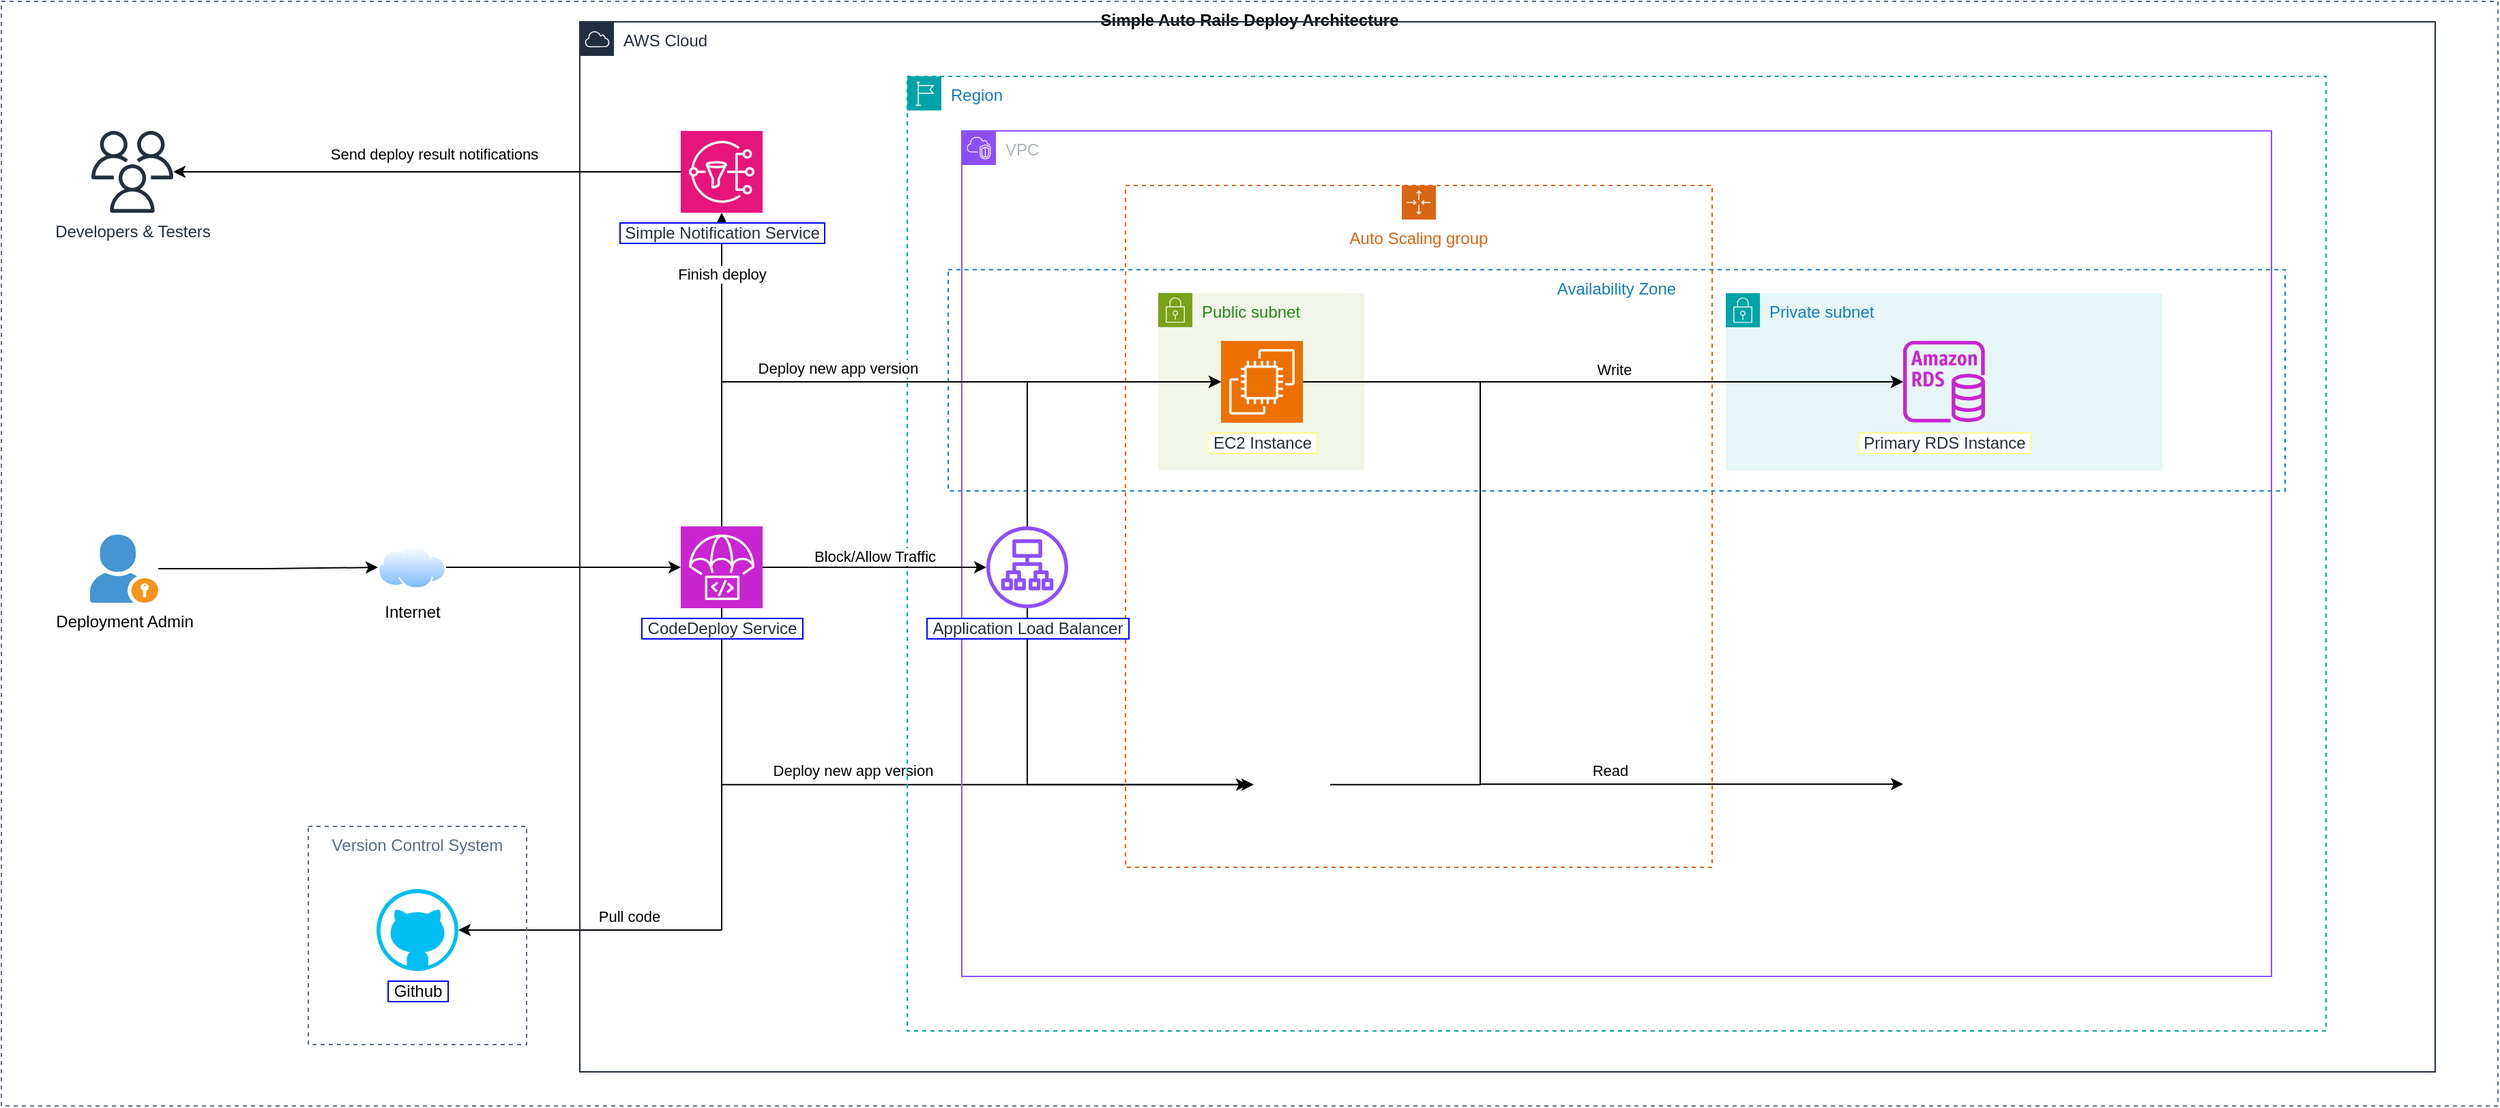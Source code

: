 <mxfile version="24.7.6">
  <diagram id="Ht1M8jgEwFfnCIfOTk4-" name="Page-1">
    <mxGraphModel dx="2195" dy="651" grid="1" gridSize="10" guides="1" tooltips="1" connect="1" arrows="1" fold="1" page="1" pageScale="1" pageWidth="1169" pageHeight="827" math="0" shadow="0">
      <root>
        <mxCell id="0" />
        <mxCell id="1" parent="0" />
        <mxCell id="4xlNcZmjdb_tapX20zbH-116" value="&lt;span style=&quot;color: rgb(0, 0, 0);&quot;&gt;Simple Auto Rails Deploy Architecture&lt;/span&gt;" style="fillColor=none;strokeColor=#5A6C86;dashed=1;verticalAlign=top;fontStyle=1;fontColor=#5A6C86;whiteSpace=wrap;html=1;labelBackgroundColor=default;" parent="1" vertex="1">
          <mxGeometry x="-584" y="25" width="1830" height="810" as="geometry" />
        </mxCell>
        <mxCell id="4xlNcZmjdb_tapX20zbH-81" style="edgeStyle=orthogonalEdgeStyle;rounded=0;orthogonalLoop=1;jettySize=auto;html=1;entryX=0;entryY=0.5;entryDx=0;entryDy=0;entryPerimeter=0;" parent="1" source="4xlNcZmjdb_tapX20zbH-61" edge="1">
          <mxGeometry relative="1" as="geometry">
            <mxPoint x="334" y="599.41" as="targetPoint" />
            <Array as="points">
              <mxPoint x="168" y="599" />
            </Array>
          </mxGeometry>
        </mxCell>
        <mxCell id="4xlNcZmjdb_tapX20zbH-118" style="edgeStyle=orthogonalEdgeStyle;rounded=0;orthogonalLoop=1;jettySize=auto;html=1;entryX=1;entryY=0.5;entryDx=0;entryDy=0;entryPerimeter=0;" parent="1" source="4xlNcZmjdb_tapX20zbH-84" target="4xlNcZmjdb_tapX20zbH-87" edge="1">
          <mxGeometry relative="1" as="geometry">
            <Array as="points">
              <mxPoint x="-56" y="706" />
            </Array>
          </mxGeometry>
        </mxCell>
        <mxCell id="WqXbRYlZZeFIAOz6uCfA-7" value="Pull code" style="edgeLabel;html=1;align=center;verticalAlign=bottom;resizable=0;points=[];labelPosition=center;verticalLabelPosition=top;" vertex="1" connectable="0" parent="4xlNcZmjdb_tapX20zbH-118">
          <mxGeometry x="0.482" y="-2" relative="1" as="geometry">
            <mxPoint x="14" as="offset" />
          </mxGeometry>
        </mxCell>
        <mxCell id="4xlNcZmjdb_tapX20zbH-97" style="edgeStyle=orthogonalEdgeStyle;rounded=0;orthogonalLoop=1;jettySize=auto;html=1;entryX=0;entryY=0.5;entryDx=0;entryDy=0;entryPerimeter=0;" parent="1" source="4xlNcZmjdb_tapX20zbH-84" edge="1">
          <mxGeometry relative="1" as="geometry">
            <Array as="points">
              <mxPoint x="-56" y="599" />
            </Array>
            <mxPoint x="330" y="599.41" as="targetPoint" />
          </mxGeometry>
        </mxCell>
        <mxCell id="4xlNcZmjdb_tapX20zbH-98" value="Deploy new app version" style="edgeLabel;html=1;align=center;verticalAlign=bottom;resizable=0;points=[];labelPosition=center;verticalLabelPosition=top;" parent="4xlNcZmjdb_tapX20zbH-97" vertex="1" connectable="0">
          <mxGeometry x="-0.08" y="2" relative="1" as="geometry">
            <mxPoint x="-12" as="offset" />
          </mxGeometry>
        </mxCell>
        <mxCell id="4xlNcZmjdb_tapX20zbH-21" value="Private subnet" style="points=[[0,0],[0.25,0],[0.5,0],[0.75,0],[1,0],[1,0.25],[1,0.5],[1,0.75],[1,1],[0.75,1],[0.5,1],[0.25,1],[0,1],[0,0.75],[0,0.5],[0,0.25]];outlineConnect=0;gradientColor=none;html=1;whiteSpace=wrap;fontSize=12;fontStyle=0;container=0;pointerEvents=0;collapsible=0;recursiveResize=0;shape=mxgraph.aws4.group;grIcon=mxgraph.aws4.group_security_group;grStroke=0;strokeColor=#00A4A6;fillColor=#E6F6F7;verticalAlign=top;align=left;spacingLeft=30;fontColor=#147EBA;dashed=0;" parent="1" vertex="1">
          <mxGeometry x="680" y="239" width="320" height="130" as="geometry" />
        </mxCell>
        <mxCell id="4xlNcZmjdb_tapX20zbH-6" value="AWS Cloud" style="points=[[0,0],[0.25,0],[0.5,0],[0.75,0],[1,0],[1,0.25],[1,0.5],[1,0.75],[1,1],[0.75,1],[0.5,1],[0.25,1],[0,1],[0,0.75],[0,0.5],[0,0.25]];outlineConnect=0;gradientColor=none;html=1;whiteSpace=wrap;fontSize=12;fontStyle=0;container=0;pointerEvents=0;collapsible=0;recursiveResize=0;shape=mxgraph.aws4.group;grIcon=mxgraph.aws4.group_aws_cloud;strokeColor=#232F3E;fillColor=none;verticalAlign=top;align=left;spacingLeft=30;fontColor=#232F3E;dashed=0;" parent="1" vertex="1">
          <mxGeometry x="-160" y="40" width="1360" height="770" as="geometry" />
        </mxCell>
        <mxCell id="4xlNcZmjdb_tapX20zbH-9" value="VPC" style="points=[[0,0],[0.25,0],[0.5,0],[0.75,0],[1,0],[1,0.25],[1,0.5],[1,0.75],[1,1],[0.75,1],[0.5,1],[0.25,1],[0,1],[0,0.75],[0,0.5],[0,0.25]];outlineConnect=0;gradientColor=none;html=1;whiteSpace=wrap;fontSize=12;fontStyle=0;container=0;pointerEvents=0;collapsible=0;recursiveResize=0;shape=mxgraph.aws4.group;grIcon=mxgraph.aws4.group_vpc2;strokeColor=#8C4FFF;fillColor=none;verticalAlign=top;align=left;spacingLeft=30;fontColor=#AAB7B8;dashed=0;" parent="1" vertex="1">
          <mxGeometry x="120" y="120" width="960" height="620" as="geometry" />
        </mxCell>
        <mxCell id="4xlNcZmjdb_tapX20zbH-8" value="Region" style="points=[[0,0],[0.25,0],[0.5,0],[0.75,0],[1,0],[1,0.25],[1,0.5],[1,0.75],[1,1],[0.75,1],[0.5,1],[0.25,1],[0,1],[0,0.75],[0,0.5],[0,0.25]];outlineConnect=0;gradientColor=none;html=1;whiteSpace=wrap;fontSize=12;fontStyle=0;container=0;pointerEvents=0;collapsible=0;recursiveResize=0;shape=mxgraph.aws4.group;grIcon=mxgraph.aws4.group_region;strokeColor=#00A4A6;fillColor=none;verticalAlign=top;align=left;spacingLeft=30;fontColor=#147EBA;dashed=1;" parent="1" vertex="1">
          <mxGeometry x="80" y="80" width="1040" height="700" as="geometry" />
        </mxCell>
        <mxCell id="4xlNcZmjdb_tapX20zbH-46" value="Auto Scaling group" style="points=[[0,0],[0.25,0],[0.5,0],[0.75,0],[1,0],[1,0.25],[1,0.5],[1,0.75],[1,1],[0.75,1],[0.5,1],[0.25,1],[0,1],[0,0.75],[0,0.5],[0,0.25]];outlineConnect=0;gradientColor=none;html=1;whiteSpace=wrap;fontSize=12;fontStyle=0;container=0;pointerEvents=0;collapsible=0;recursiveResize=0;shape=mxgraph.aws4.groupCenter;grIcon=mxgraph.aws4.group_auto_scaling_group;grStroke=1;strokeColor=#D86613;fillColor=none;verticalAlign=top;align=center;fontColor=#D86613;dashed=1;spacingTop=25;" parent="1" vertex="1">
          <mxGeometry x="240" y="160" width="430" height="500" as="geometry" />
        </mxCell>
        <mxCell id="4xlNcZmjdb_tapX20zbH-10" value="Availability Zone" style="fillColor=none;strokeColor=#147EBA;dashed=1;verticalAlign=top;fontStyle=0;fontColor=#147EBA;whiteSpace=wrap;html=1;container=0;" parent="1" vertex="1">
          <mxGeometry x="110" y="221.75" width="980" height="162.25" as="geometry" />
        </mxCell>
        <mxCell id="4xlNcZmjdb_tapX20zbH-16" value="Public subnet" style="points=[[0,0],[0.25,0],[0.5,0],[0.75,0],[1,0],[1,0.25],[1,0.5],[1,0.75],[1,1],[0.75,1],[0.5,1],[0.25,1],[0,1],[0,0.75],[0,0.5],[0,0.25]];outlineConnect=0;gradientColor=none;html=1;whiteSpace=wrap;fontSize=12;fontStyle=0;container=0;pointerEvents=0;collapsible=0;recursiveResize=0;shape=mxgraph.aws4.group;grIcon=mxgraph.aws4.group_security_group;grStroke=0;strokeColor=#7AA116;fillColor=#F2F6E8;verticalAlign=top;align=left;spacingLeft=30;fontColor=#248814;dashed=0;aspect=fixed;" parent="1" vertex="1">
          <mxGeometry x="264" y="238.88" width="151" height="130" as="geometry" />
        </mxCell>
        <mxCell id="4xlNcZmjdb_tapX20zbH-65" style="edgeStyle=orthogonalEdgeStyle;rounded=0;orthogonalLoop=1;jettySize=auto;html=1;exitX=1;exitY=0.5;exitDx=0;exitDy=0;exitPerimeter=0;" parent="1" source="4xlNcZmjdb_tapX20zbH-27" target="4xlNcZmjdb_tapX20zbH-29" edge="1">
          <mxGeometry relative="1" as="geometry" />
        </mxCell>
        <mxCell id="4xlNcZmjdb_tapX20zbH-76" style="edgeStyle=orthogonalEdgeStyle;rounded=0;orthogonalLoop=1;jettySize=auto;html=1;exitX=1;exitY=0.5;exitDx=0;exitDy=0;exitPerimeter=0;" parent="1" source="4xlNcZmjdb_tapX20zbH-27" edge="1">
          <mxGeometry relative="1" as="geometry">
            <Array as="points">
              <mxPoint x="500" y="304" />
              <mxPoint x="500" y="599" />
            </Array>
            <mxPoint x="810" y="599" as="targetPoint" />
          </mxGeometry>
        </mxCell>
        <mxCell id="WqXbRYlZZeFIAOz6uCfA-4" value="Read" style="edgeLabel;html=1;align=center;verticalAlign=bottom;resizable=0;points=[];labelPosition=center;verticalLabelPosition=top;" vertex="1" connectable="0" parent="4xlNcZmjdb_tapX20zbH-76">
          <mxGeometry x="0.413" y="2" relative="1" as="geometry">
            <mxPoint as="offset" />
          </mxGeometry>
        </mxCell>
        <mxCell id="4xlNcZmjdb_tapX20zbH-27" value="&amp;nbsp;EC2 Instance&amp;nbsp;" style="sketch=0;points=[[0,0,0],[0.25,0,0],[0.5,0,0],[0.75,0,0],[1,0,0],[0,1,0],[0.25,1,0],[0.5,1,0],[0.75,1,0],[1,1,0],[0,0.25,0],[0,0.5,0],[0,0.75,0],[1,0.25,0],[1,0.5,0],[1,0.75,0]];outlineConnect=0;fontColor=#232F3E;fillColor=#ED7100;strokeColor=#ffffff;dashed=0;verticalLabelPosition=bottom;verticalAlign=top;align=center;html=1;fontSize=12;fontStyle=0;aspect=fixed;shape=mxgraph.aws4.resourceIcon;resIcon=mxgraph.aws4.ec2;labelBorderColor=#FFFF88;labelBackgroundColor=default;" parent="1" vertex="1">
          <mxGeometry x="310" y="274" width="60" height="60" as="geometry" />
        </mxCell>
        <mxCell id="4xlNcZmjdb_tapX20zbH-29" value="&amp;nbsp;Primary RDS Instance&amp;nbsp;" style="sketch=0;outlineConnect=0;fontColor=#232F3E;gradientColor=none;fillColor=#C925D1;strokeColor=none;dashed=0;verticalLabelPosition=bottom;verticalAlign=top;align=center;html=1;fontSize=12;fontStyle=0;aspect=fixed;pointerEvents=1;shape=mxgraph.aws4.rds_instance;labelBorderColor=#FFFF88;labelBackgroundColor=default;" parent="1" vertex="1">
          <mxGeometry x="810" y="273.88" width="60" height="60" as="geometry" />
        </mxCell>
        <mxCell id="4xlNcZmjdb_tapX20zbH-61" value="&amp;nbsp;Application Load Balancer&amp;nbsp;" style="sketch=0;outlineConnect=0;fontColor=#232F3E;gradientColor=none;fillColor=#8C4FFF;strokeColor=none;dashed=0;verticalLabelPosition=bottom;verticalAlign=top;align=center;html=1;fontSize=12;fontStyle=0;aspect=fixed;pointerEvents=1;shape=mxgraph.aws4.application_load_balancer;labelBackgroundColor=default;labelBorderColor=#0000FF;" parent="1" vertex="1">
          <mxGeometry x="138" y="410" width="60" height="60" as="geometry" />
        </mxCell>
        <mxCell id="4xlNcZmjdb_tapX20zbH-75" style="edgeStyle=orthogonalEdgeStyle;rounded=0;orthogonalLoop=1;jettySize=auto;html=1;exitX=1;exitY=0.5;exitDx=0;exitDy=0;exitPerimeter=0;" parent="1" target="4xlNcZmjdb_tapX20zbH-29" edge="1">
          <mxGeometry relative="1" as="geometry">
            <Array as="points">
              <mxPoint x="500" y="599" />
              <mxPoint x="500" y="304" />
            </Array>
            <mxPoint x="390" y="599.41" as="sourcePoint" />
          </mxGeometry>
        </mxCell>
        <mxCell id="WqXbRYlZZeFIAOz6uCfA-3" value="Write" style="edgeLabel;html=1;align=center;verticalAlign=bottom;resizable=0;points=[];labelPosition=center;verticalLabelPosition=top;" vertex="1" connectable="0" parent="4xlNcZmjdb_tapX20zbH-75">
          <mxGeometry x="0.438" y="1" relative="1" as="geometry">
            <mxPoint x="-11" as="offset" />
          </mxGeometry>
        </mxCell>
        <mxCell id="4xlNcZmjdb_tapX20zbH-85" style="edgeStyle=orthogonalEdgeStyle;rounded=0;orthogonalLoop=1;jettySize=auto;html=1;labelPosition=center;verticalLabelPosition=top;align=center;verticalAlign=bottom;" parent="1" source="4xlNcZmjdb_tapX20zbH-84" target="4xlNcZmjdb_tapX20zbH-61" edge="1">
          <mxGeometry relative="1" as="geometry" />
        </mxCell>
        <mxCell id="4xlNcZmjdb_tapX20zbH-94" value="Block/Allow Traffic" style="edgeLabel;html=1;align=center;verticalAlign=bottom;resizable=0;points=[];labelPosition=center;verticalLabelPosition=top;" parent="4xlNcZmjdb_tapX20zbH-85" vertex="1" connectable="0">
          <mxGeometry relative="1" as="geometry">
            <mxPoint as="offset" />
          </mxGeometry>
        </mxCell>
        <mxCell id="4xlNcZmjdb_tapX20zbH-104" style="edgeStyle=orthogonalEdgeStyle;rounded=0;orthogonalLoop=1;jettySize=auto;html=1;" parent="1" source="4xlNcZmjdb_tapX20zbH-84" target="4xlNcZmjdb_tapX20zbH-103" edge="1">
          <mxGeometry relative="1" as="geometry" />
        </mxCell>
        <mxCell id="4xlNcZmjdb_tapX20zbH-105" value="Finish deploy" style="edgeLabel;html=1;align=center;verticalAlign=middle;resizable=0;points=[];" parent="4xlNcZmjdb_tapX20zbH-104" vertex="1" connectable="0">
          <mxGeometry x="0.609" relative="1" as="geometry">
            <mxPoint as="offset" />
          </mxGeometry>
        </mxCell>
        <mxCell id="4xlNcZmjdb_tapX20zbH-84" value="&amp;nbsp;CodeDeploy Service&amp;nbsp;" style="sketch=0;points=[[0,0,0],[0.25,0,0],[0.5,0,0],[0.75,0,0],[1,0,0],[0,1,0],[0.25,1,0],[0.5,1,0],[0.75,1,0],[1,1,0],[0,0.25,0],[0,0.5,0],[0,0.75,0],[1,0.25,0],[1,0.5,0],[1,0.75,0]];outlineConnect=0;fontColor=#232F3E;fillColor=#C925D1;strokeColor=#ffffff;dashed=0;verticalLabelPosition=bottom;verticalAlign=top;align=center;html=1;fontSize=12;fontStyle=0;aspect=fixed;shape=mxgraph.aws4.resourceIcon;resIcon=mxgraph.aws4.codedeploy;labelBackgroundColor=default;labelBorderColor=#0000FF;" parent="1" vertex="1">
          <mxGeometry x="-86" y="410" width="60" height="60" as="geometry" />
        </mxCell>
        <mxCell id="4xlNcZmjdb_tapX20zbH-86" value="Version Control System" style="fillColor=none;strokeColor=#5A6C86;dashed=1;verticalAlign=top;fontStyle=0;fontColor=#5A6C86;whiteSpace=wrap;html=1;" parent="1" vertex="1">
          <mxGeometry x="-359" y="630" width="160" height="160" as="geometry" />
        </mxCell>
        <mxCell id="4xlNcZmjdb_tapX20zbH-87" value="&amp;nbsp;Github&amp;nbsp;" style="verticalLabelPosition=bottom;html=1;verticalAlign=top;align=center;strokeColor=none;fillColor=#00BEF2;shape=mxgraph.azure.github_code;pointerEvents=1;aspect=fixed;labelBackgroundColor=default;labelBorderColor=#0000FF;" parent="1" vertex="1">
          <mxGeometry x="-309" y="676" width="60" height="60" as="geometry" />
        </mxCell>
        <mxCell id="WqXbRYlZZeFIAOz6uCfA-2" style="edgeStyle=orthogonalEdgeStyle;rounded=0;orthogonalLoop=1;jettySize=auto;html=1;" edge="1" parent="1" source="4xlNcZmjdb_tapX20zbH-90" target="4xlNcZmjdb_tapX20zbH-91">
          <mxGeometry relative="1" as="geometry" />
        </mxCell>
        <mxCell id="4xlNcZmjdb_tapX20zbH-90" value="&amp;nbsp;Deployment Admin&amp;nbsp;" style="shadow=0;dashed=0;html=1;strokeColor=none;fillColor=#4495D1;labelPosition=center;verticalLabelPosition=bottom;verticalAlign=top;align=center;outlineConnect=0;shape=mxgraph.veeam.portal_admin;aspect=fixed;labelBackgroundColor=default;labelBorderColor=none;" parent="1" vertex="1">
          <mxGeometry x="-519" y="416" width="50" height="50" as="geometry" />
        </mxCell>
        <mxCell id="WqXbRYlZZeFIAOz6uCfA-1" style="edgeStyle=orthogonalEdgeStyle;rounded=0;orthogonalLoop=1;jettySize=auto;html=1;" edge="1" parent="1" source="4xlNcZmjdb_tapX20zbH-91" target="4xlNcZmjdb_tapX20zbH-84">
          <mxGeometry relative="1" as="geometry" />
        </mxCell>
        <mxCell id="4xlNcZmjdb_tapX20zbH-91" value="Internet" style="image;perimeter=ellipsePerimeter;html=1;align=center;shadow=0;dashed=0;spacingTop=3;image=img/lib/active_directory/internet_cloud.svg;aspect=fixed;" parent="1" vertex="1">
          <mxGeometry x="-308" y="424.25" width="50" height="31.5" as="geometry" />
        </mxCell>
        <mxCell id="4xlNcZmjdb_tapX20zbH-96" style="edgeStyle=orthogonalEdgeStyle;rounded=0;orthogonalLoop=1;jettySize=auto;html=1;entryX=0;entryY=0.5;entryDx=0;entryDy=0;entryPerimeter=0;" parent="1" source="4xlNcZmjdb_tapX20zbH-84" target="4xlNcZmjdb_tapX20zbH-27" edge="1">
          <mxGeometry relative="1" as="geometry">
            <Array as="points">
              <mxPoint x="-56" y="304" />
            </Array>
          </mxGeometry>
        </mxCell>
        <mxCell id="4xlNcZmjdb_tapX20zbH-102" value="Deploy new app version" style="edgeLabel;html=1;align=center;verticalAlign=bottom;resizable=0;points=[];labelPosition=center;verticalLabelPosition=top;" parent="4xlNcZmjdb_tapX20zbH-96" vertex="1" connectable="0">
          <mxGeometry x="-0.349" y="2" relative="1" as="geometry">
            <mxPoint x="37" as="offset" />
          </mxGeometry>
        </mxCell>
        <mxCell id="4xlNcZmjdb_tapX20zbH-109" style="edgeStyle=orthogonalEdgeStyle;rounded=0;orthogonalLoop=1;jettySize=auto;html=1;" parent="1" source="4xlNcZmjdb_tapX20zbH-103" target="4xlNcZmjdb_tapX20zbH-107" edge="1">
          <mxGeometry relative="1" as="geometry" />
        </mxCell>
        <mxCell id="4xlNcZmjdb_tapX20zbH-110" value="Send deploy result notifications" style="edgeLabel;html=1;align=center;verticalAlign=bottom;resizable=0;points=[];labelPosition=center;verticalLabelPosition=top;" parent="4xlNcZmjdb_tapX20zbH-109" vertex="1" connectable="0">
          <mxGeometry x="-0.025" y="-5" relative="1" as="geometry">
            <mxPoint as="offset" />
          </mxGeometry>
        </mxCell>
        <mxCell id="4xlNcZmjdb_tapX20zbH-103" value="&amp;nbsp;Simple Notification Service&amp;nbsp;" style="sketch=0;points=[[0,0,0],[0.25,0,0],[0.5,0,0],[0.75,0,0],[1,0,0],[0,1,0],[0.25,1,0],[0.5,1,0],[0.75,1,0],[1,1,0],[0,0.25,0],[0,0.5,0],[0,0.75,0],[1,0.25,0],[1,0.5,0],[1,0.75,0]];outlineConnect=0;fontColor=#232F3E;fillColor=#E7157B;strokeColor=#ffffff;dashed=0;verticalLabelPosition=bottom;verticalAlign=top;align=center;html=1;fontSize=12;fontStyle=0;aspect=fixed;shape=mxgraph.aws4.resourceIcon;resIcon=mxgraph.aws4.sns;labelBackgroundColor=default;labelBorderColor=#0000FF;" parent="1" vertex="1">
          <mxGeometry x="-86" y="120" width="60" height="60" as="geometry" />
        </mxCell>
        <mxCell id="4xlNcZmjdb_tapX20zbH-107" value="Developers &amp;amp; Testers" style="sketch=0;outlineConnect=0;fontColor=#232F3E;gradientColor=none;fillColor=#232F3D;strokeColor=none;dashed=0;verticalLabelPosition=bottom;verticalAlign=top;align=center;html=1;fontSize=12;fontStyle=0;aspect=fixed;pointerEvents=1;shape=mxgraph.aws4.users;labelBackgroundColor=default;" parent="1" vertex="1">
          <mxGeometry x="-518" y="120" width="60" height="60" as="geometry" />
        </mxCell>
        <mxCell id="WqXbRYlZZeFIAOz6uCfA-8" style="edgeStyle=orthogonalEdgeStyle;rounded=0;orthogonalLoop=1;jettySize=auto;html=1;entryX=0;entryY=0.5;entryDx=0;entryDy=0;entryPerimeter=0;" edge="1" parent="1" source="4xlNcZmjdb_tapX20zbH-61" target="4xlNcZmjdb_tapX20zbH-27">
          <mxGeometry relative="1" as="geometry">
            <Array as="points">
              <mxPoint x="168" y="304" />
            </Array>
          </mxGeometry>
        </mxCell>
      </root>
    </mxGraphModel>
  </diagram>
</mxfile>

